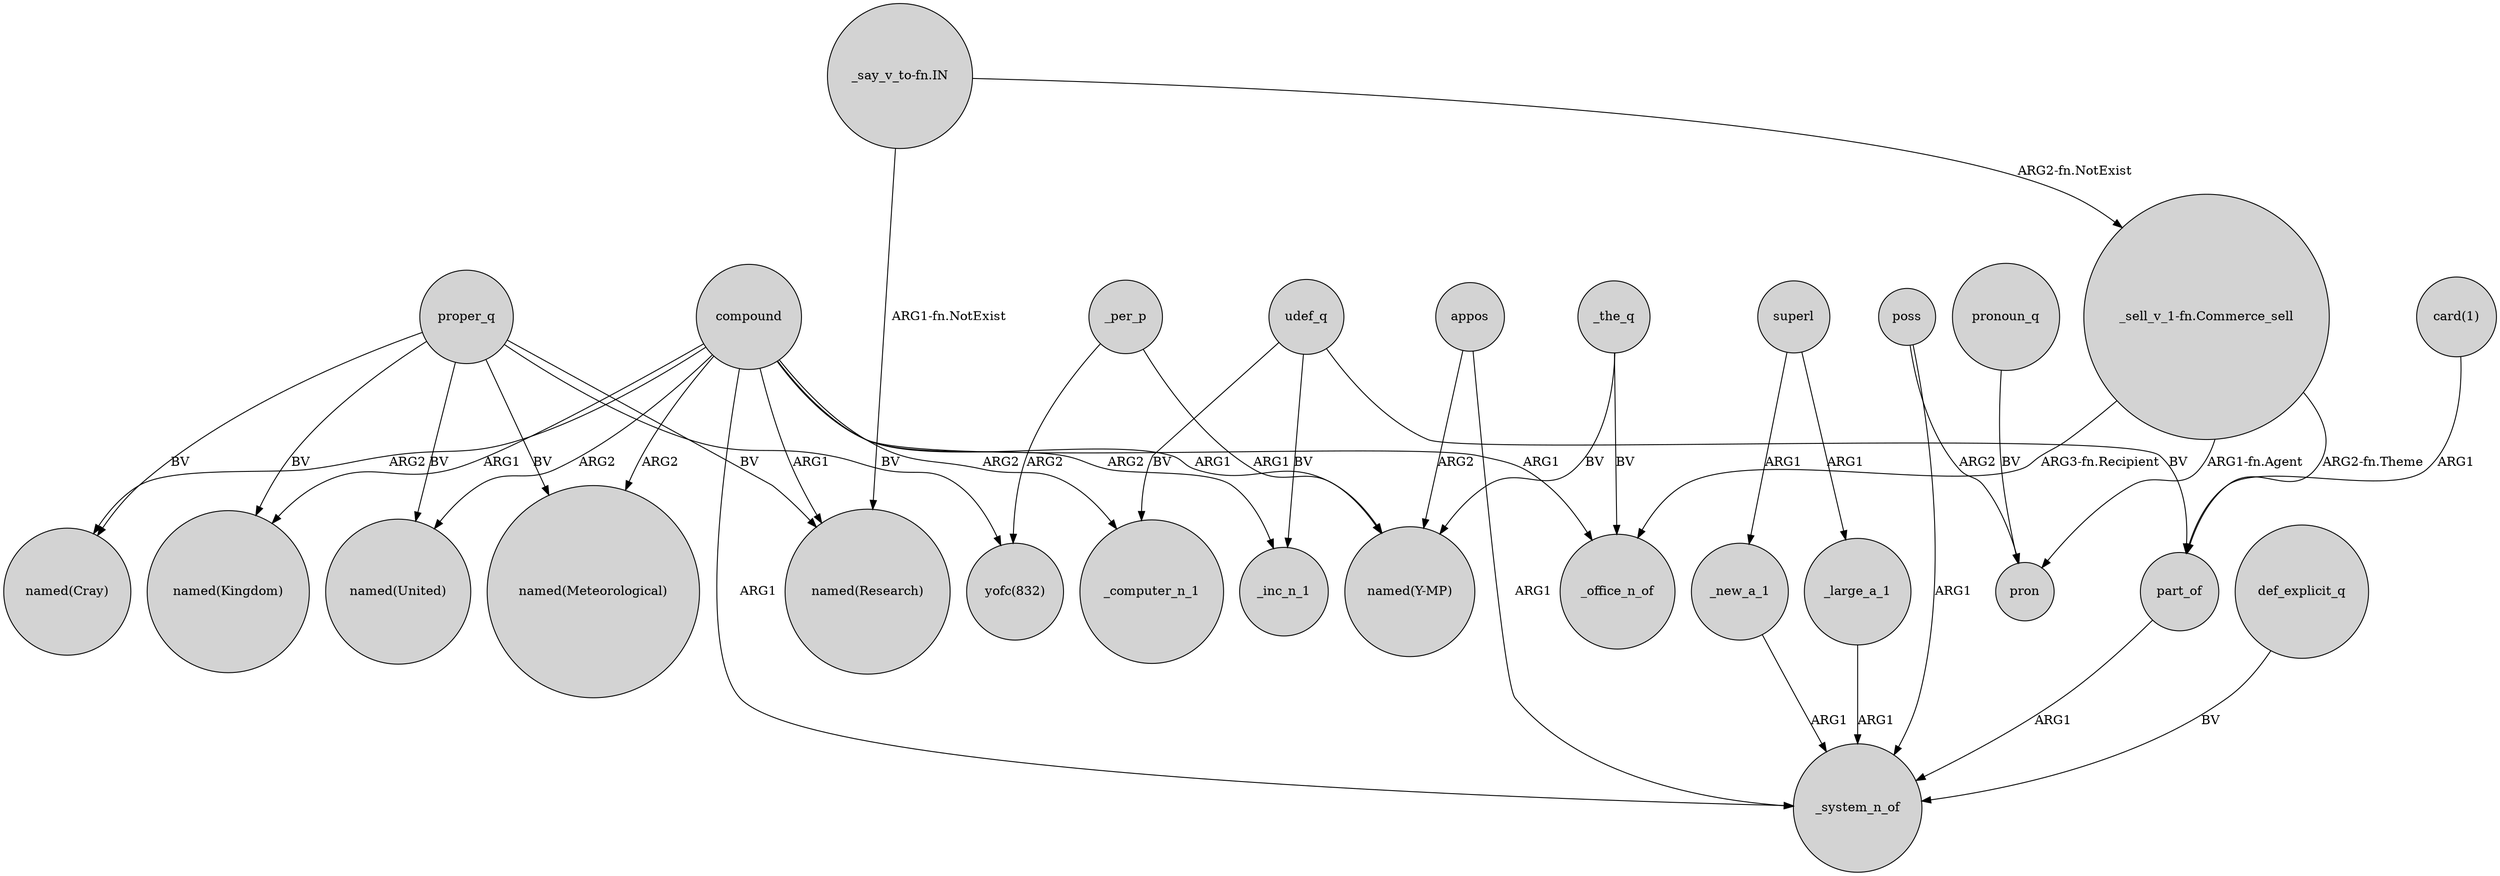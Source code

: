 digraph {
	node [shape=circle style=filled]
	compound -> "named(Cray)" [label=ARG2]
	superl -> _large_a_1 [label=ARG1]
	compound -> "named(Meteorological)" [label=ARG2]
	compound -> "named(Y-MP)" [label=ARG1]
	udef_q -> part_of [label=BV]
	udef_q -> _inc_n_1 [label=BV]
	poss -> pron [label=ARG2]
	compound -> _system_n_of [label=ARG1]
	proper_q -> "named(Meteorological)" [label=BV]
	appos -> "named(Y-MP)" [label=ARG2]
	superl -> _new_a_1 [label=ARG1]
	poss -> _system_n_of [label=ARG1]
	def_explicit_q -> _system_n_of [label=BV]
	compound -> _office_n_of [label=ARG1]
	appos -> _system_n_of [label=ARG1]
	proper_q -> "yofc(832)" [label=BV]
	"_say_v_to-fn.IN" -> "named(Research)" [label="ARG1-fn.NotExist"]
	udef_q -> _computer_n_1 [label=BV]
	_the_q -> _office_n_of [label=BV]
	compound -> _computer_n_1 [label=ARG2]
	_per_p -> "named(Y-MP)" [label=ARG1]
	_new_a_1 -> _system_n_of [label=ARG1]
	pronoun_q -> pron [label=BV]
	"_sell_v_1-fn.Commerce_sell" -> _office_n_of [label="ARG3-fn.Recipient"]
	proper_q -> "named(Research)" [label=BV]
	"_sell_v_1-fn.Commerce_sell" -> part_of [label="ARG2-fn.Theme"]
	compound -> "named(Kingdom)" [label=ARG1]
	proper_q -> "named(United)" [label=BV]
	compound -> "named(Research)" [label=ARG1]
	"card(1)" -> part_of [label=ARG1]
	_the_q -> "named(Y-MP)" [label=BV]
	"_say_v_to-fn.IN" -> "_sell_v_1-fn.Commerce_sell" [label="ARG2-fn.NotExist"]
	proper_q -> "named(Kingdom)" [label=BV]
	"_sell_v_1-fn.Commerce_sell" -> pron [label="ARG1-fn.Agent"]
	_per_p -> "yofc(832)" [label=ARG2]
	proper_q -> "named(Cray)" [label=BV]
	compound -> "named(United)" [label=ARG2]
	compound -> _inc_n_1 [label=ARG2]
	_large_a_1 -> _system_n_of [label=ARG1]
	part_of -> _system_n_of [label=ARG1]
}
